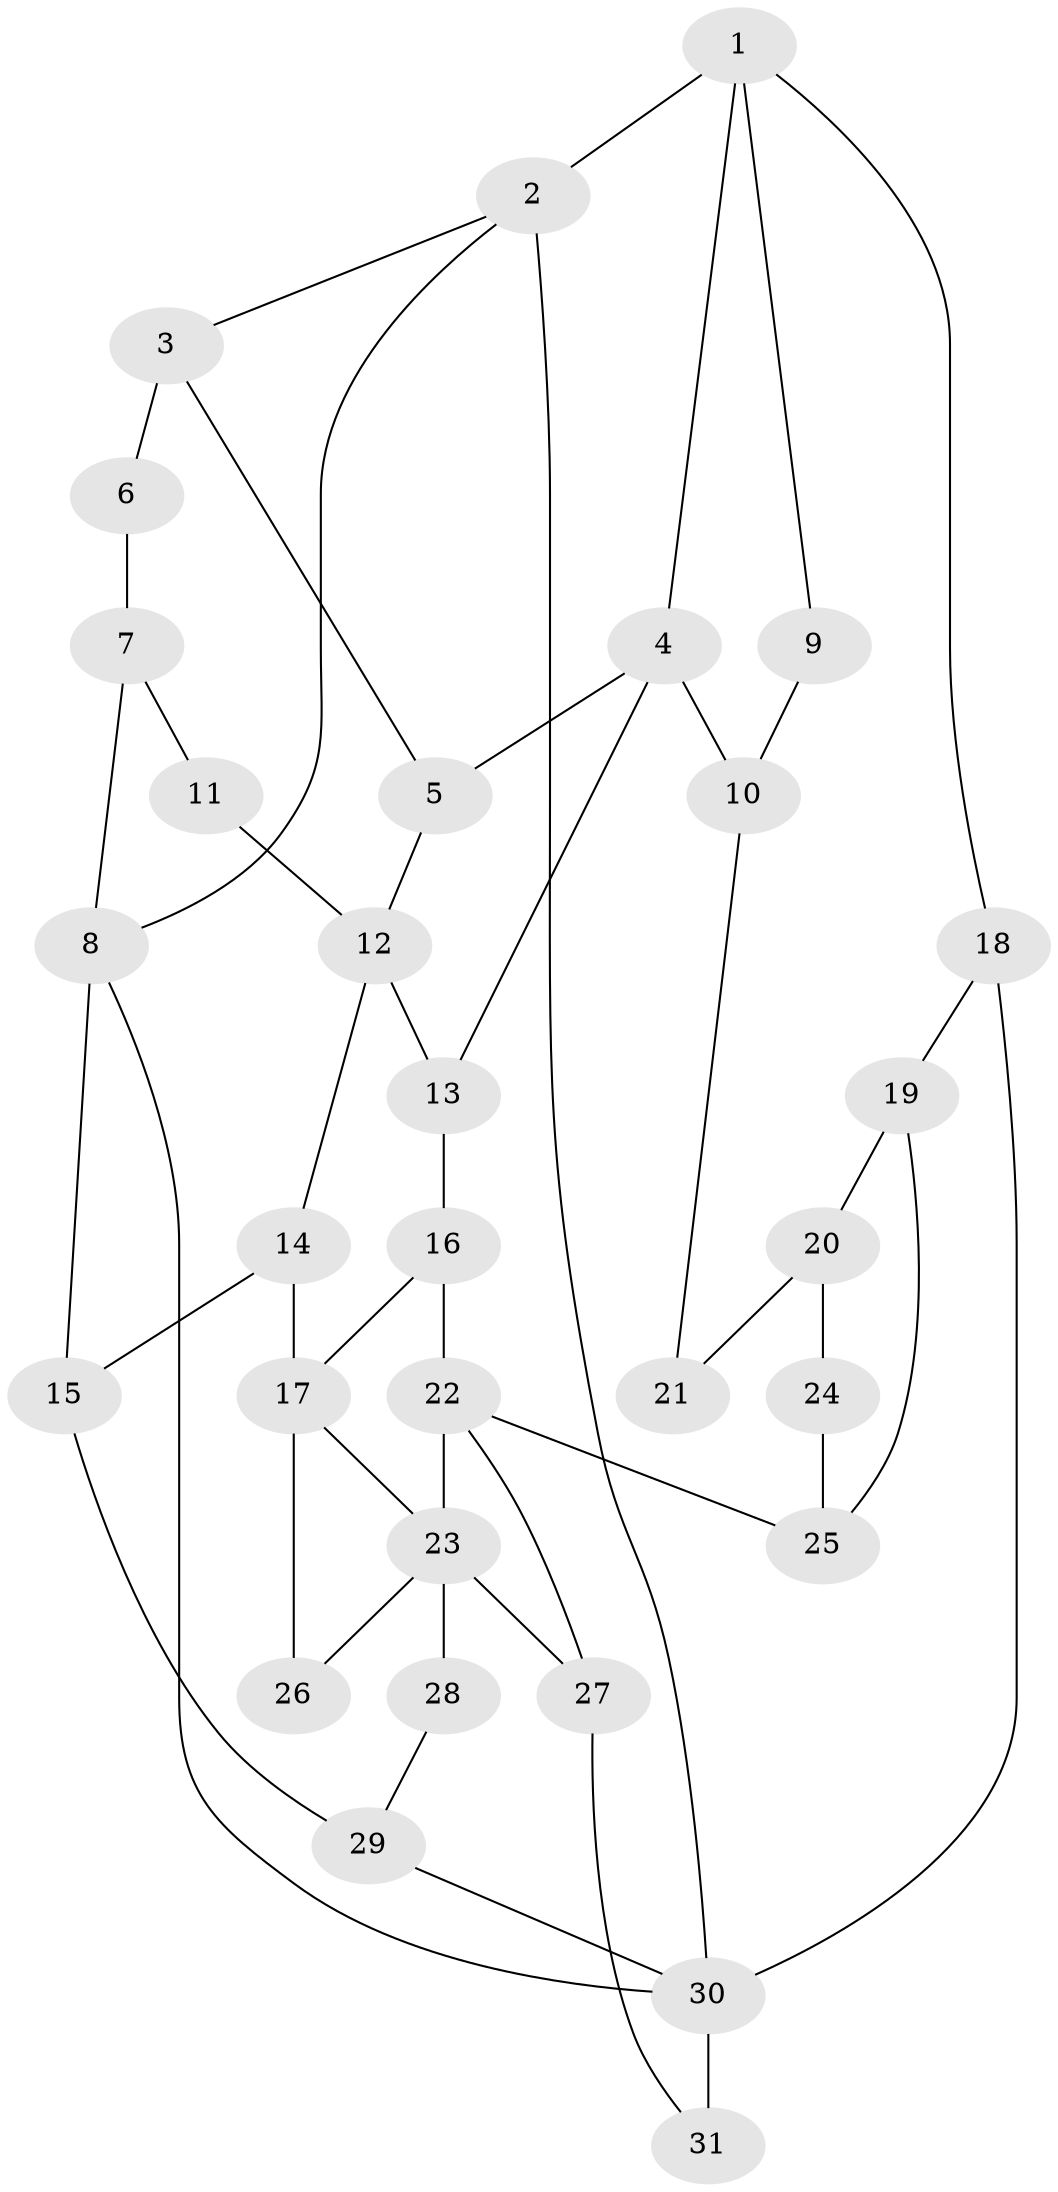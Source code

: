 // original degree distribution, {3: 0.02631578947368421, 5: 0.47368421052631576, 6: 0.23684210526315788, 4: 0.2631578947368421}
// Generated by graph-tools (version 1.1) at 2025/54/03/04/25 22:54:46]
// undirected, 31 vertices, 48 edges
graph export_dot {
  node [color=gray90,style=filled];
  1;
  2;
  3;
  4;
  5;
  6;
  7;
  8;
  9;
  10;
  11;
  12;
  13;
  14;
  15;
  16;
  17;
  18;
  19;
  20;
  21;
  22;
  23;
  24;
  25;
  26;
  27;
  28;
  29;
  30;
  31;
  1 -- 2 [weight=1.0];
  1 -- 4 [weight=1.0];
  1 -- 9 [weight=1.0];
  1 -- 18 [weight=1.0];
  2 -- 3 [weight=1.0];
  2 -- 8 [weight=1.0];
  2 -- 30 [weight=1.0];
  3 -- 5 [weight=1.0];
  3 -- 6 [weight=2.0];
  4 -- 5 [weight=1.0];
  4 -- 10 [weight=2.0];
  4 -- 13 [weight=1.0];
  5 -- 12 [weight=2.0];
  6 -- 7 [weight=1.0];
  7 -- 8 [weight=2.0];
  7 -- 11 [weight=2.0];
  8 -- 15 [weight=2.0];
  8 -- 30 [weight=1.0];
  9 -- 10 [weight=2.0];
  10 -- 21 [weight=2.0];
  11 -- 12 [weight=2.0];
  12 -- 13 [weight=1.0];
  12 -- 14 [weight=1.0];
  13 -- 16 [weight=1.0];
  14 -- 15 [weight=2.0];
  14 -- 17 [weight=2.0];
  15 -- 29 [weight=2.0];
  16 -- 17 [weight=1.0];
  16 -- 22 [weight=2.0];
  17 -- 23 [weight=1.0];
  17 -- 26 [weight=2.0];
  18 -- 19 [weight=1.0];
  18 -- 30 [weight=2.0];
  19 -- 20 [weight=1.0];
  19 -- 25 [weight=2.0];
  20 -- 21 [weight=2.0];
  20 -- 24 [weight=3.0];
  22 -- 23 [weight=1.0];
  22 -- 25 [weight=2.0];
  22 -- 27 [weight=1.0];
  23 -- 26 [weight=1.0];
  23 -- 27 [weight=1.0];
  23 -- 28 [weight=2.0];
  24 -- 25 [weight=2.0];
  27 -- 31 [weight=1.0];
  28 -- 29 [weight=1.0];
  29 -- 30 [weight=1.0];
  30 -- 31 [weight=2.0];
}

